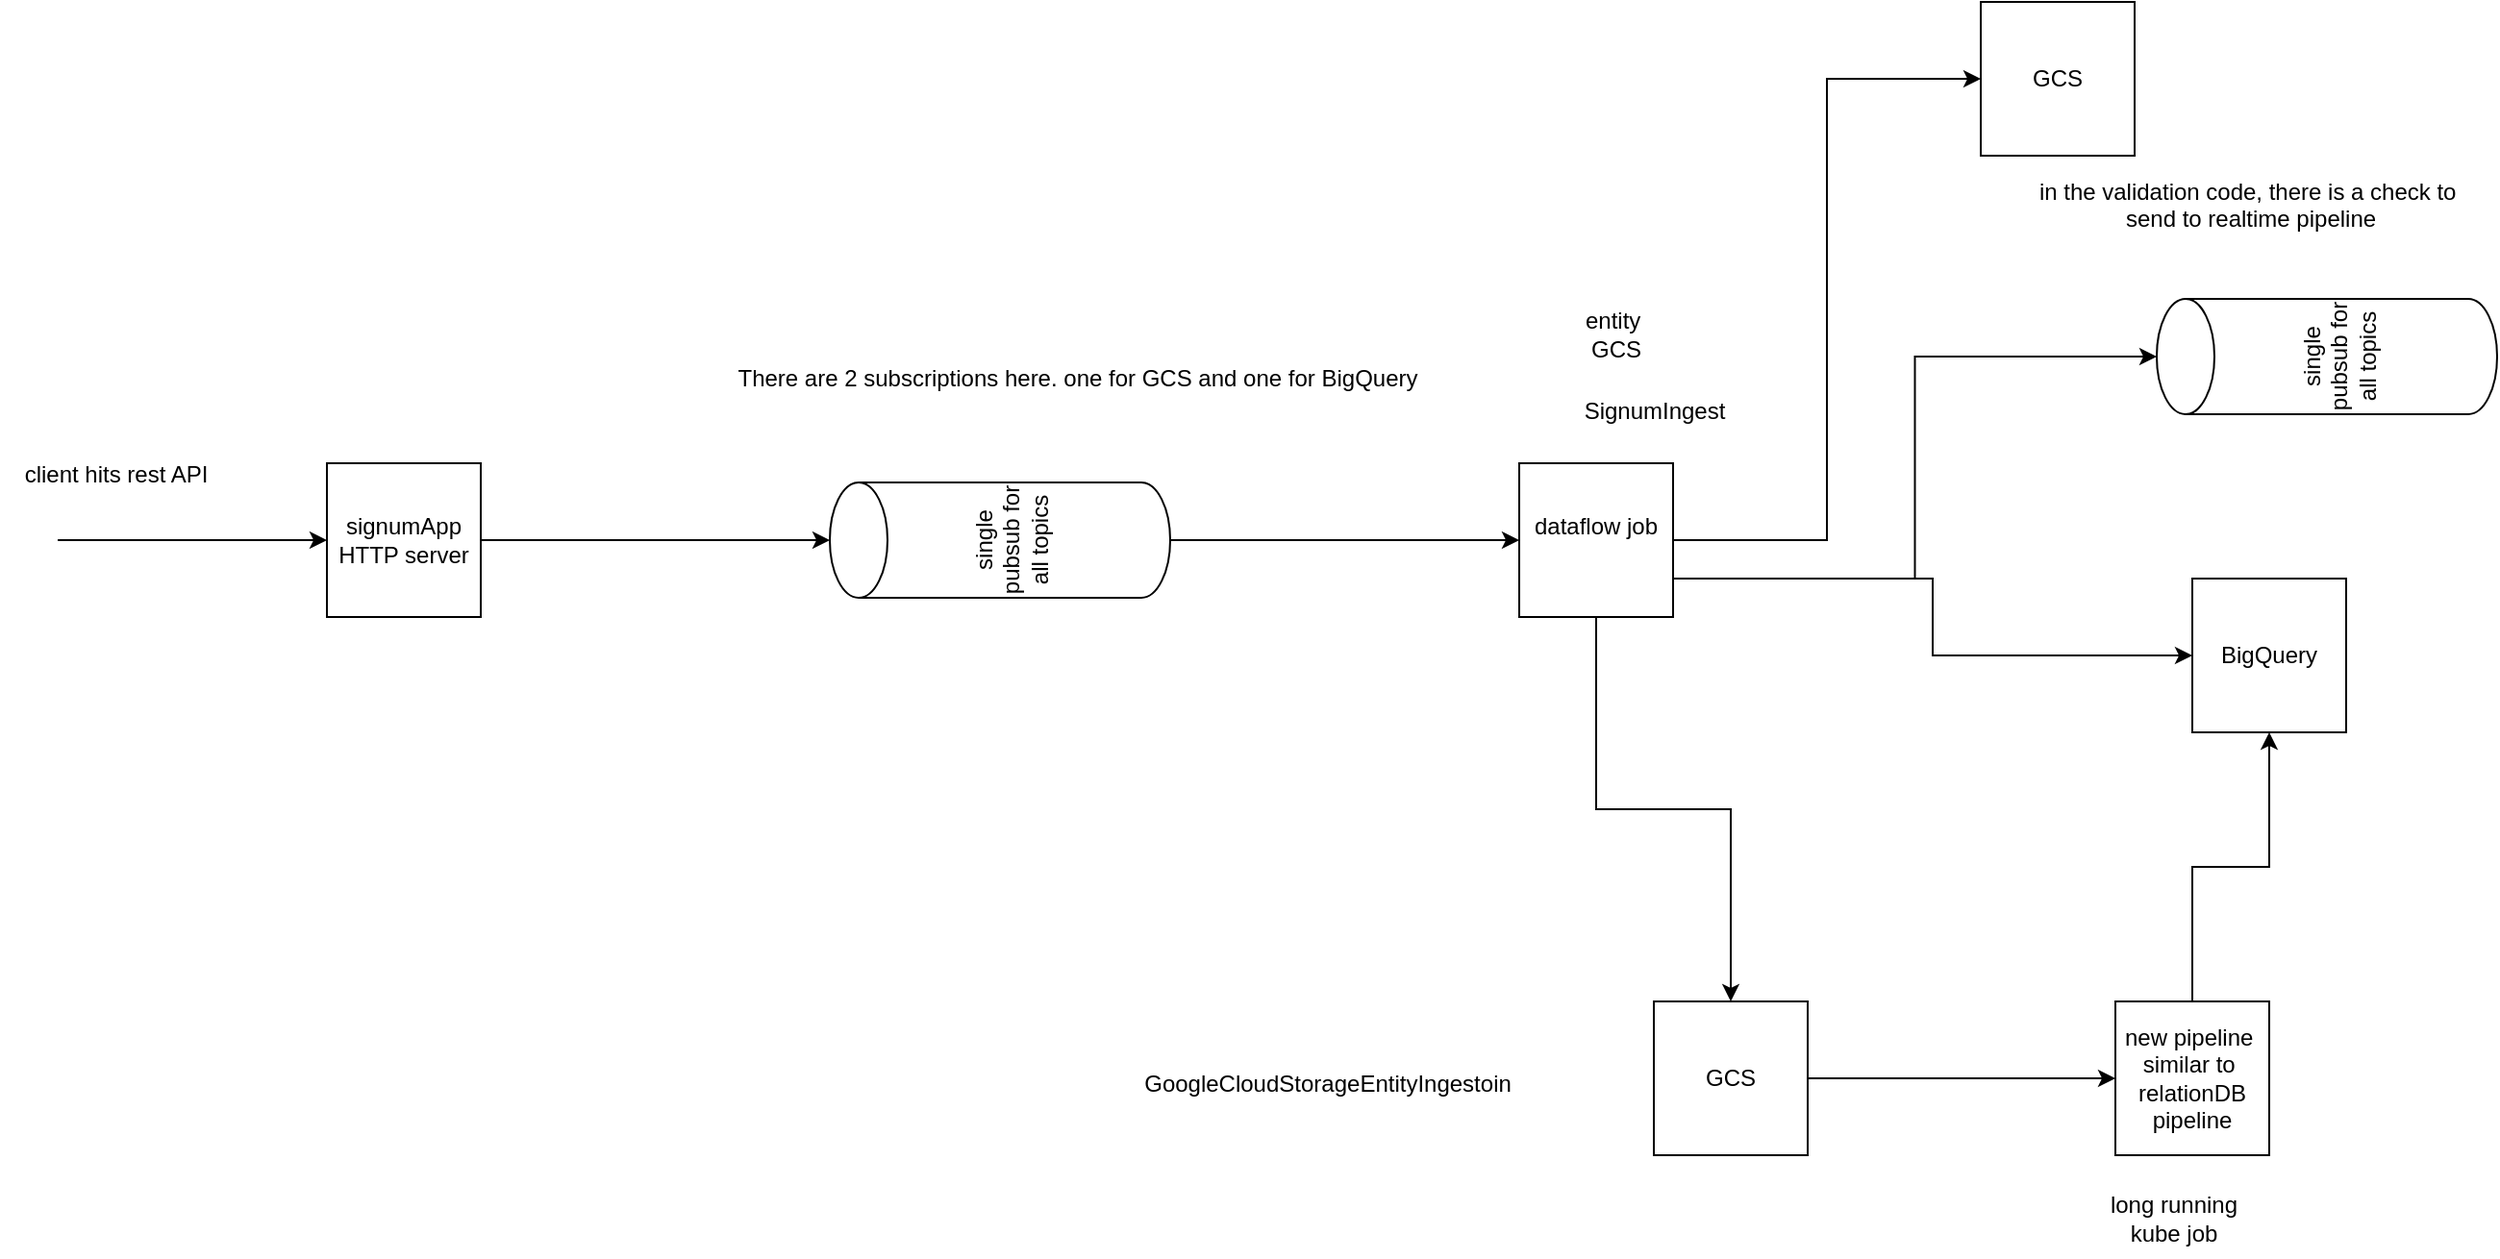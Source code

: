 <mxfile version="24.2.5" type="device">
  <diagram name="Page-1" id="NoGkeWFWJSq9DJ2qIiPK">
    <mxGraphModel dx="1036" dy="1721" grid="1" gridSize="10" guides="1" tooltips="1" connect="1" arrows="1" fold="1" page="1" pageScale="1" pageWidth="850" pageHeight="1100" math="0" shadow="0">
      <root>
        <mxCell id="0" />
        <mxCell id="1" parent="0" />
        <mxCell id="0skqSpfZAEdm4hVKEefC-1" value="signumApp&lt;div&gt;HTTP server&lt;/div&gt;" style="whiteSpace=wrap;html=1;aspect=fixed;" vertex="1" parent="1">
          <mxGeometry x="210" y="100" width="80" height="80" as="geometry" />
        </mxCell>
        <mxCell id="0skqSpfZAEdm4hVKEefC-2" value="" style="endArrow=classic;html=1;rounded=0;entryX=0;entryY=0.5;entryDx=0;entryDy=0;" edge="1" parent="1" target="0skqSpfZAEdm4hVKEefC-1">
          <mxGeometry width="50" height="50" relative="1" as="geometry">
            <mxPoint x="70" y="140" as="sourcePoint" />
            <mxPoint x="150" y="140" as="targetPoint" />
          </mxGeometry>
        </mxCell>
        <mxCell id="0skqSpfZAEdm4hVKEefC-3" value="client hits rest API&lt;div&gt;&lt;br&gt;&lt;/div&gt;" style="text;html=1;align=center;verticalAlign=middle;resizable=0;points=[];autosize=1;strokeColor=none;fillColor=none;" vertex="1" parent="1">
          <mxGeometry x="40" y="93" width="120" height="40" as="geometry" />
        </mxCell>
        <mxCell id="0skqSpfZAEdm4hVKEefC-8" style="edgeStyle=orthogonalEdgeStyle;rounded=0;orthogonalLoop=1;jettySize=auto;html=1;exitX=0.5;exitY=1;exitDx=0;exitDy=0;exitPerimeter=0;entryX=0;entryY=0.5;entryDx=0;entryDy=0;" edge="1" parent="1" source="0skqSpfZAEdm4hVKEefC-4" target="0skqSpfZAEdm4hVKEefC-6">
          <mxGeometry relative="1" as="geometry" />
        </mxCell>
        <mxCell id="0skqSpfZAEdm4hVKEefC-4" value="single pubsub for all topics&lt;div&gt;&lt;br&gt;&lt;/div&gt;" style="shape=cylinder3;whiteSpace=wrap;html=1;boundedLbl=1;backgroundOutline=1;size=15;rotation=-90;" vertex="1" parent="1">
          <mxGeometry x="530" y="51.5" width="60" height="177" as="geometry" />
        </mxCell>
        <mxCell id="0skqSpfZAEdm4hVKEefC-5" style="edgeStyle=orthogonalEdgeStyle;rounded=0;orthogonalLoop=1;jettySize=auto;html=1;exitX=1;exitY=0.5;exitDx=0;exitDy=0;entryX=0.5;entryY=0;entryDx=0;entryDy=0;entryPerimeter=0;" edge="1" parent="1" source="0skqSpfZAEdm4hVKEefC-1" target="0skqSpfZAEdm4hVKEefC-4">
          <mxGeometry relative="1" as="geometry" />
        </mxCell>
        <mxCell id="0skqSpfZAEdm4hVKEefC-10" style="edgeStyle=orthogonalEdgeStyle;rounded=0;orthogonalLoop=1;jettySize=auto;html=1;exitX=1;exitY=0.5;exitDx=0;exitDy=0;entryX=0;entryY=0.5;entryDx=0;entryDy=0;" edge="1" parent="1" source="0skqSpfZAEdm4hVKEefC-6" target="0skqSpfZAEdm4hVKEefC-9">
          <mxGeometry relative="1" as="geometry" />
        </mxCell>
        <mxCell id="0skqSpfZAEdm4hVKEefC-12" style="edgeStyle=orthogonalEdgeStyle;rounded=0;orthogonalLoop=1;jettySize=auto;html=1;exitX=1;exitY=0.75;exitDx=0;exitDy=0;entryX=0;entryY=0.5;entryDx=0;entryDy=0;" edge="1" parent="1" source="0skqSpfZAEdm4hVKEefC-6" target="0skqSpfZAEdm4hVKEefC-11">
          <mxGeometry relative="1" as="geometry" />
        </mxCell>
        <mxCell id="0skqSpfZAEdm4hVKEefC-23" style="edgeStyle=orthogonalEdgeStyle;rounded=0;orthogonalLoop=1;jettySize=auto;html=1;exitX=0.5;exitY=1;exitDx=0;exitDy=0;" edge="1" parent="1" source="0skqSpfZAEdm4hVKEefC-6" target="0skqSpfZAEdm4hVKEefC-19">
          <mxGeometry relative="1" as="geometry" />
        </mxCell>
        <mxCell id="0skqSpfZAEdm4hVKEefC-6" value="dataflow job&lt;div&gt;&lt;br&gt;&lt;/div&gt;" style="whiteSpace=wrap;html=1;aspect=fixed;" vertex="1" parent="1">
          <mxGeometry x="830" y="100" width="80" height="80" as="geometry" />
        </mxCell>
        <mxCell id="0skqSpfZAEdm4hVKEefC-9" value="GCS" style="whiteSpace=wrap;html=1;aspect=fixed;" vertex="1" parent="1">
          <mxGeometry x="1070" y="-140" width="80" height="80" as="geometry" />
        </mxCell>
        <mxCell id="0skqSpfZAEdm4hVKEefC-11" value="BigQuery" style="whiteSpace=wrap;html=1;aspect=fixed;" vertex="1" parent="1">
          <mxGeometry x="1180" y="160" width="80" height="80" as="geometry" />
        </mxCell>
        <mxCell id="0skqSpfZAEdm4hVKEefC-13" value="There are 2 subscriptions here. one for GCS and one for BigQuery&lt;div&gt;&lt;br&gt;&lt;/div&gt;" style="text;html=1;align=center;verticalAlign=middle;resizable=0;points=[];autosize=1;strokeColor=none;fillColor=none;" vertex="1" parent="1">
          <mxGeometry x="410" y="43" width="380" height="40" as="geometry" />
        </mxCell>
        <mxCell id="0skqSpfZAEdm4hVKEefC-15" value="single pubsub for all topics&lt;div&gt;&lt;br&gt;&lt;/div&gt;" style="shape=cylinder3;whiteSpace=wrap;html=1;boundedLbl=1;backgroundOutline=1;size=15;rotation=-90;" vertex="1" parent="1">
          <mxGeometry x="1220" y="-44" width="60" height="177" as="geometry" />
        </mxCell>
        <mxCell id="0skqSpfZAEdm4hVKEefC-17" style="edgeStyle=orthogonalEdgeStyle;rounded=0;orthogonalLoop=1;jettySize=auto;html=1;exitX=1;exitY=0.75;exitDx=0;exitDy=0;entryX=0.5;entryY=0;entryDx=0;entryDy=0;entryPerimeter=0;" edge="1" parent="1" source="0skqSpfZAEdm4hVKEefC-6" target="0skqSpfZAEdm4hVKEefC-15">
          <mxGeometry relative="1" as="geometry" />
        </mxCell>
        <mxCell id="0skqSpfZAEdm4hVKEefC-18" value="in the validation code, there is a check to&amp;nbsp;&lt;div&gt;send to realtime pipeline&lt;/div&gt;&lt;div&gt;&lt;br&gt;&lt;/div&gt;" style="text;html=1;align=center;verticalAlign=middle;resizable=0;points=[];autosize=1;strokeColor=none;fillColor=none;" vertex="1" parent="1">
          <mxGeometry x="1090" y="-57" width="240" height="60" as="geometry" />
        </mxCell>
        <mxCell id="0skqSpfZAEdm4hVKEefC-25" style="edgeStyle=orthogonalEdgeStyle;rounded=0;orthogonalLoop=1;jettySize=auto;html=1;exitX=1;exitY=0.5;exitDx=0;exitDy=0;" edge="1" parent="1" source="0skqSpfZAEdm4hVKEefC-19" target="0skqSpfZAEdm4hVKEefC-24">
          <mxGeometry relative="1" as="geometry" />
        </mxCell>
        <mxCell id="0skqSpfZAEdm4hVKEefC-19" value="GCS" style="whiteSpace=wrap;html=1;aspect=fixed;" vertex="1" parent="1">
          <mxGeometry x="900" y="380" width="80" height="80" as="geometry" />
        </mxCell>
        <mxCell id="0skqSpfZAEdm4hVKEefC-21" value="entity&amp;nbsp;&lt;div&gt;GCS&lt;/div&gt;" style="text;html=1;align=center;verticalAlign=middle;resizable=0;points=[];autosize=1;strokeColor=none;fillColor=none;" vertex="1" parent="1">
          <mxGeometry x="850" y="13" width="60" height="40" as="geometry" />
        </mxCell>
        <mxCell id="0skqSpfZAEdm4hVKEefC-26" style="edgeStyle=orthogonalEdgeStyle;rounded=0;orthogonalLoop=1;jettySize=auto;html=1;exitX=0.5;exitY=0;exitDx=0;exitDy=0;entryX=0.5;entryY=1;entryDx=0;entryDy=0;" edge="1" parent="1" source="0skqSpfZAEdm4hVKEefC-24" target="0skqSpfZAEdm4hVKEefC-11">
          <mxGeometry relative="1" as="geometry" />
        </mxCell>
        <mxCell id="0skqSpfZAEdm4hVKEefC-24" value="new pipeline&amp;nbsp;&lt;div&gt;similar to&amp;nbsp;&lt;/div&gt;&lt;div&gt;relationDB pipeline&lt;/div&gt;" style="whiteSpace=wrap;html=1;aspect=fixed;" vertex="1" parent="1">
          <mxGeometry x="1140" y="380" width="80" height="80" as="geometry" />
        </mxCell>
        <mxCell id="0skqSpfZAEdm4hVKEefC-27" value="long running&lt;div&gt;kube job&lt;/div&gt;" style="text;html=1;align=center;verticalAlign=middle;resizable=0;points=[];autosize=1;strokeColor=none;fillColor=none;" vertex="1" parent="1">
          <mxGeometry x="1125" y="473" width="90" height="40" as="geometry" />
        </mxCell>
        <mxCell id="0skqSpfZAEdm4hVKEefC-29" value="GoogleCloudStorageEntityIngestoin" style="text;html=1;align=center;verticalAlign=middle;resizable=0;points=[];autosize=1;strokeColor=none;fillColor=none;" vertex="1" parent="1">
          <mxGeometry x="625" y="408" width="210" height="30" as="geometry" />
        </mxCell>
        <mxCell id="0skqSpfZAEdm4hVKEefC-30" value="SignumIngest" style="text;html=1;align=center;verticalAlign=middle;resizable=0;points=[];autosize=1;strokeColor=none;fillColor=none;" vertex="1" parent="1">
          <mxGeometry x="850" y="58" width="100" height="30" as="geometry" />
        </mxCell>
      </root>
    </mxGraphModel>
  </diagram>
</mxfile>
